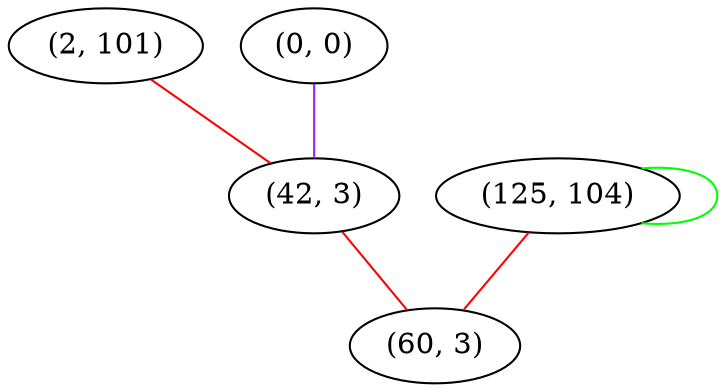 graph "" {
"(2, 101)";
"(0, 0)";
"(42, 3)";
"(125, 104)";
"(60, 3)";
"(2, 101)" -- "(42, 3)"  [color=red, key=0, weight=1];
"(0, 0)" -- "(42, 3)"  [color=purple, key=0, weight=4];
"(42, 3)" -- "(60, 3)"  [color=red, key=0, weight=1];
"(125, 104)" -- "(125, 104)"  [color=green, key=0, weight=2];
"(125, 104)" -- "(60, 3)"  [color=red, key=0, weight=1];
}
